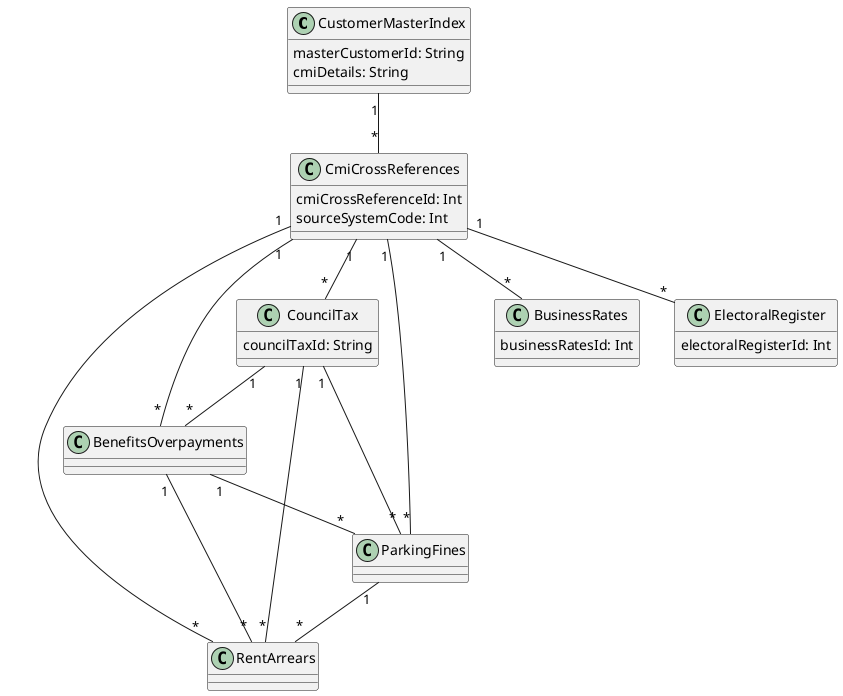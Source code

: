 @startuml "LocalGovtMdm"


class CustomerMasterIndex{
  masterCustomerId: String
  cmiDetails: String
}

class CmiCrossReferences{
  cmiCrossReferenceId: Int
  sourceSystemCode: Int
}

class CouncilTax{
  councilTaxId: String
}

class BusinessRates{
  businessRatesId: Int
}

class BenefitsOverpayments{
}

class ParkingFines{
}

class RentArrears{
}

class ElectoralRegister{
  electoralRegisterId: Int
}



CustomerMasterIndex "1" -- "*" CmiCrossReferences

CmiCrossReferences "1" -- "*" ElectoralRegister

CmiCrossReferences "1" -- "*" CouncilTax

CmiCrossReferences "1" -- "*" ParkingFines

CmiCrossReferences "1" -- "*" BusinessRates

CmiCrossReferences "1" -- "*" RentArrears

CmiCrossReferences "1" -- "*" BenefitsOverpayments

CouncilTax "1" -- "*" ParkingFines

CouncilTax "1" -- "*" RentArrears

CouncilTax "1" -- "*" BenefitsOverpayments

BenefitsOverpayments "1" -- "*" RentArrears

BenefitsOverpayments "1" -- "*" ParkingFines

ParkingFines "1" -- "*" RentArrears


@enduml